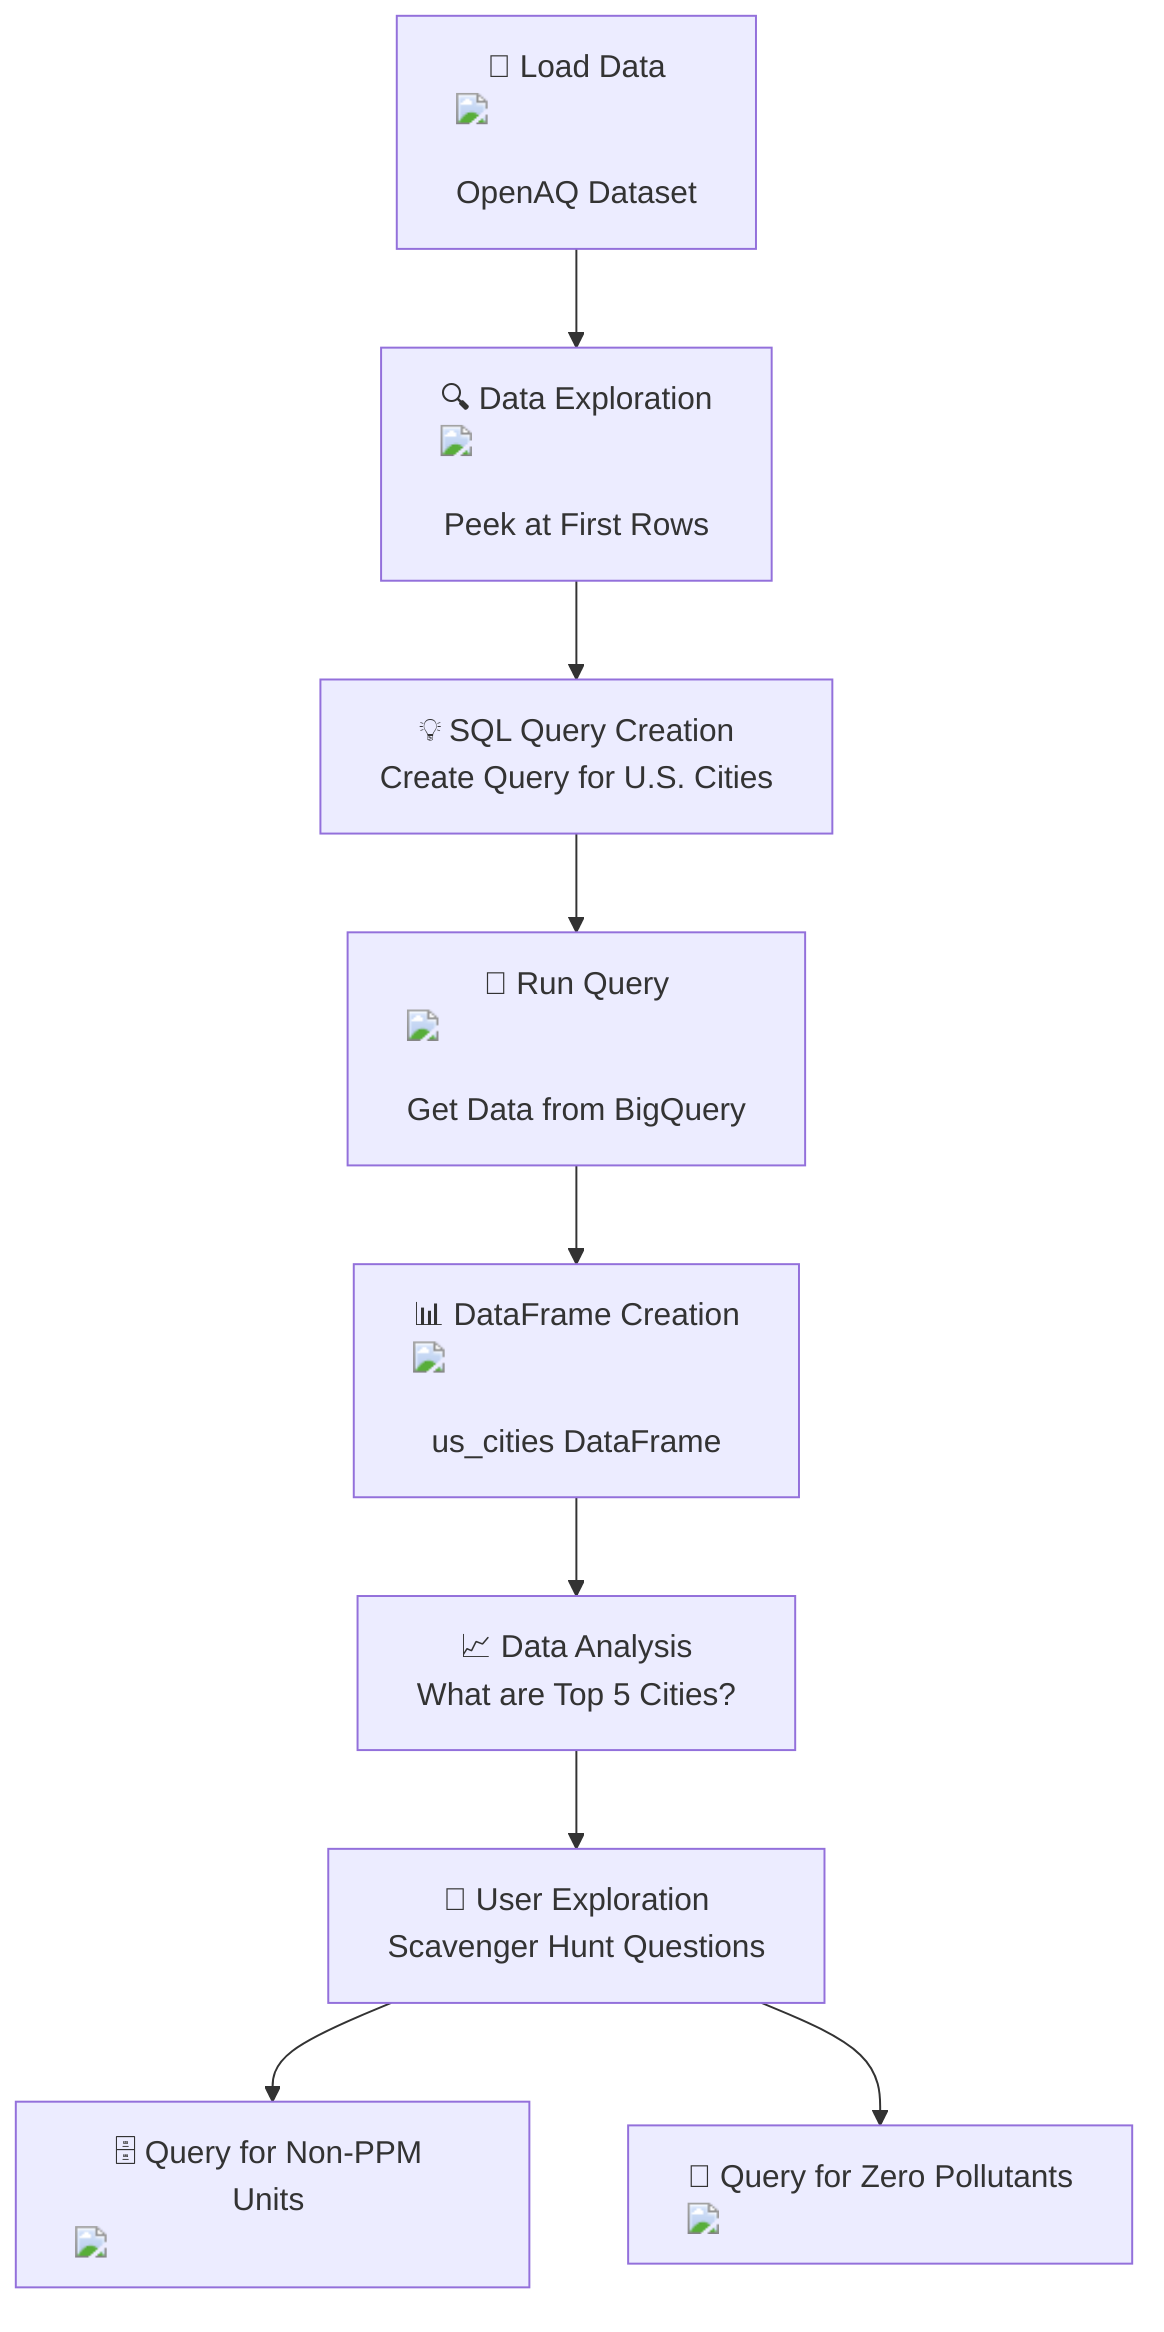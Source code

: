 flowchart TD
    A["💾 Load Data <img src='icons/database.svg' /> <br/> OpenAQ Dataset"] --> B["🔍 Data Exploration <img src='icons/table.svg' /> <br/> Peek at First Rows"]
    B --> C["💡 SQL Query Creation <br/> Create Query for U.S. Cities"]
    C --> D["🔗 Run Query <img src='icons/brain.svg' /> <br/> Get Data from BigQuery"]
    D --> E["📊 DataFrame Creation <img src='icons/table.svg' /> <br/> us_cities DataFrame"]
    E --> F["📈 Data Analysis <br/> What are Top 5 Cities?"]
    F --> G["💭 User Exploration <br/> Scavenger Hunt Questions"]
    G --> H["🗄️ Query for Non-PPM Units <img src='icons/column_split.svg' />"]
    G --> I["🔎 Query for Zero Pollutants <img src='icons/column_split.svg' />"]